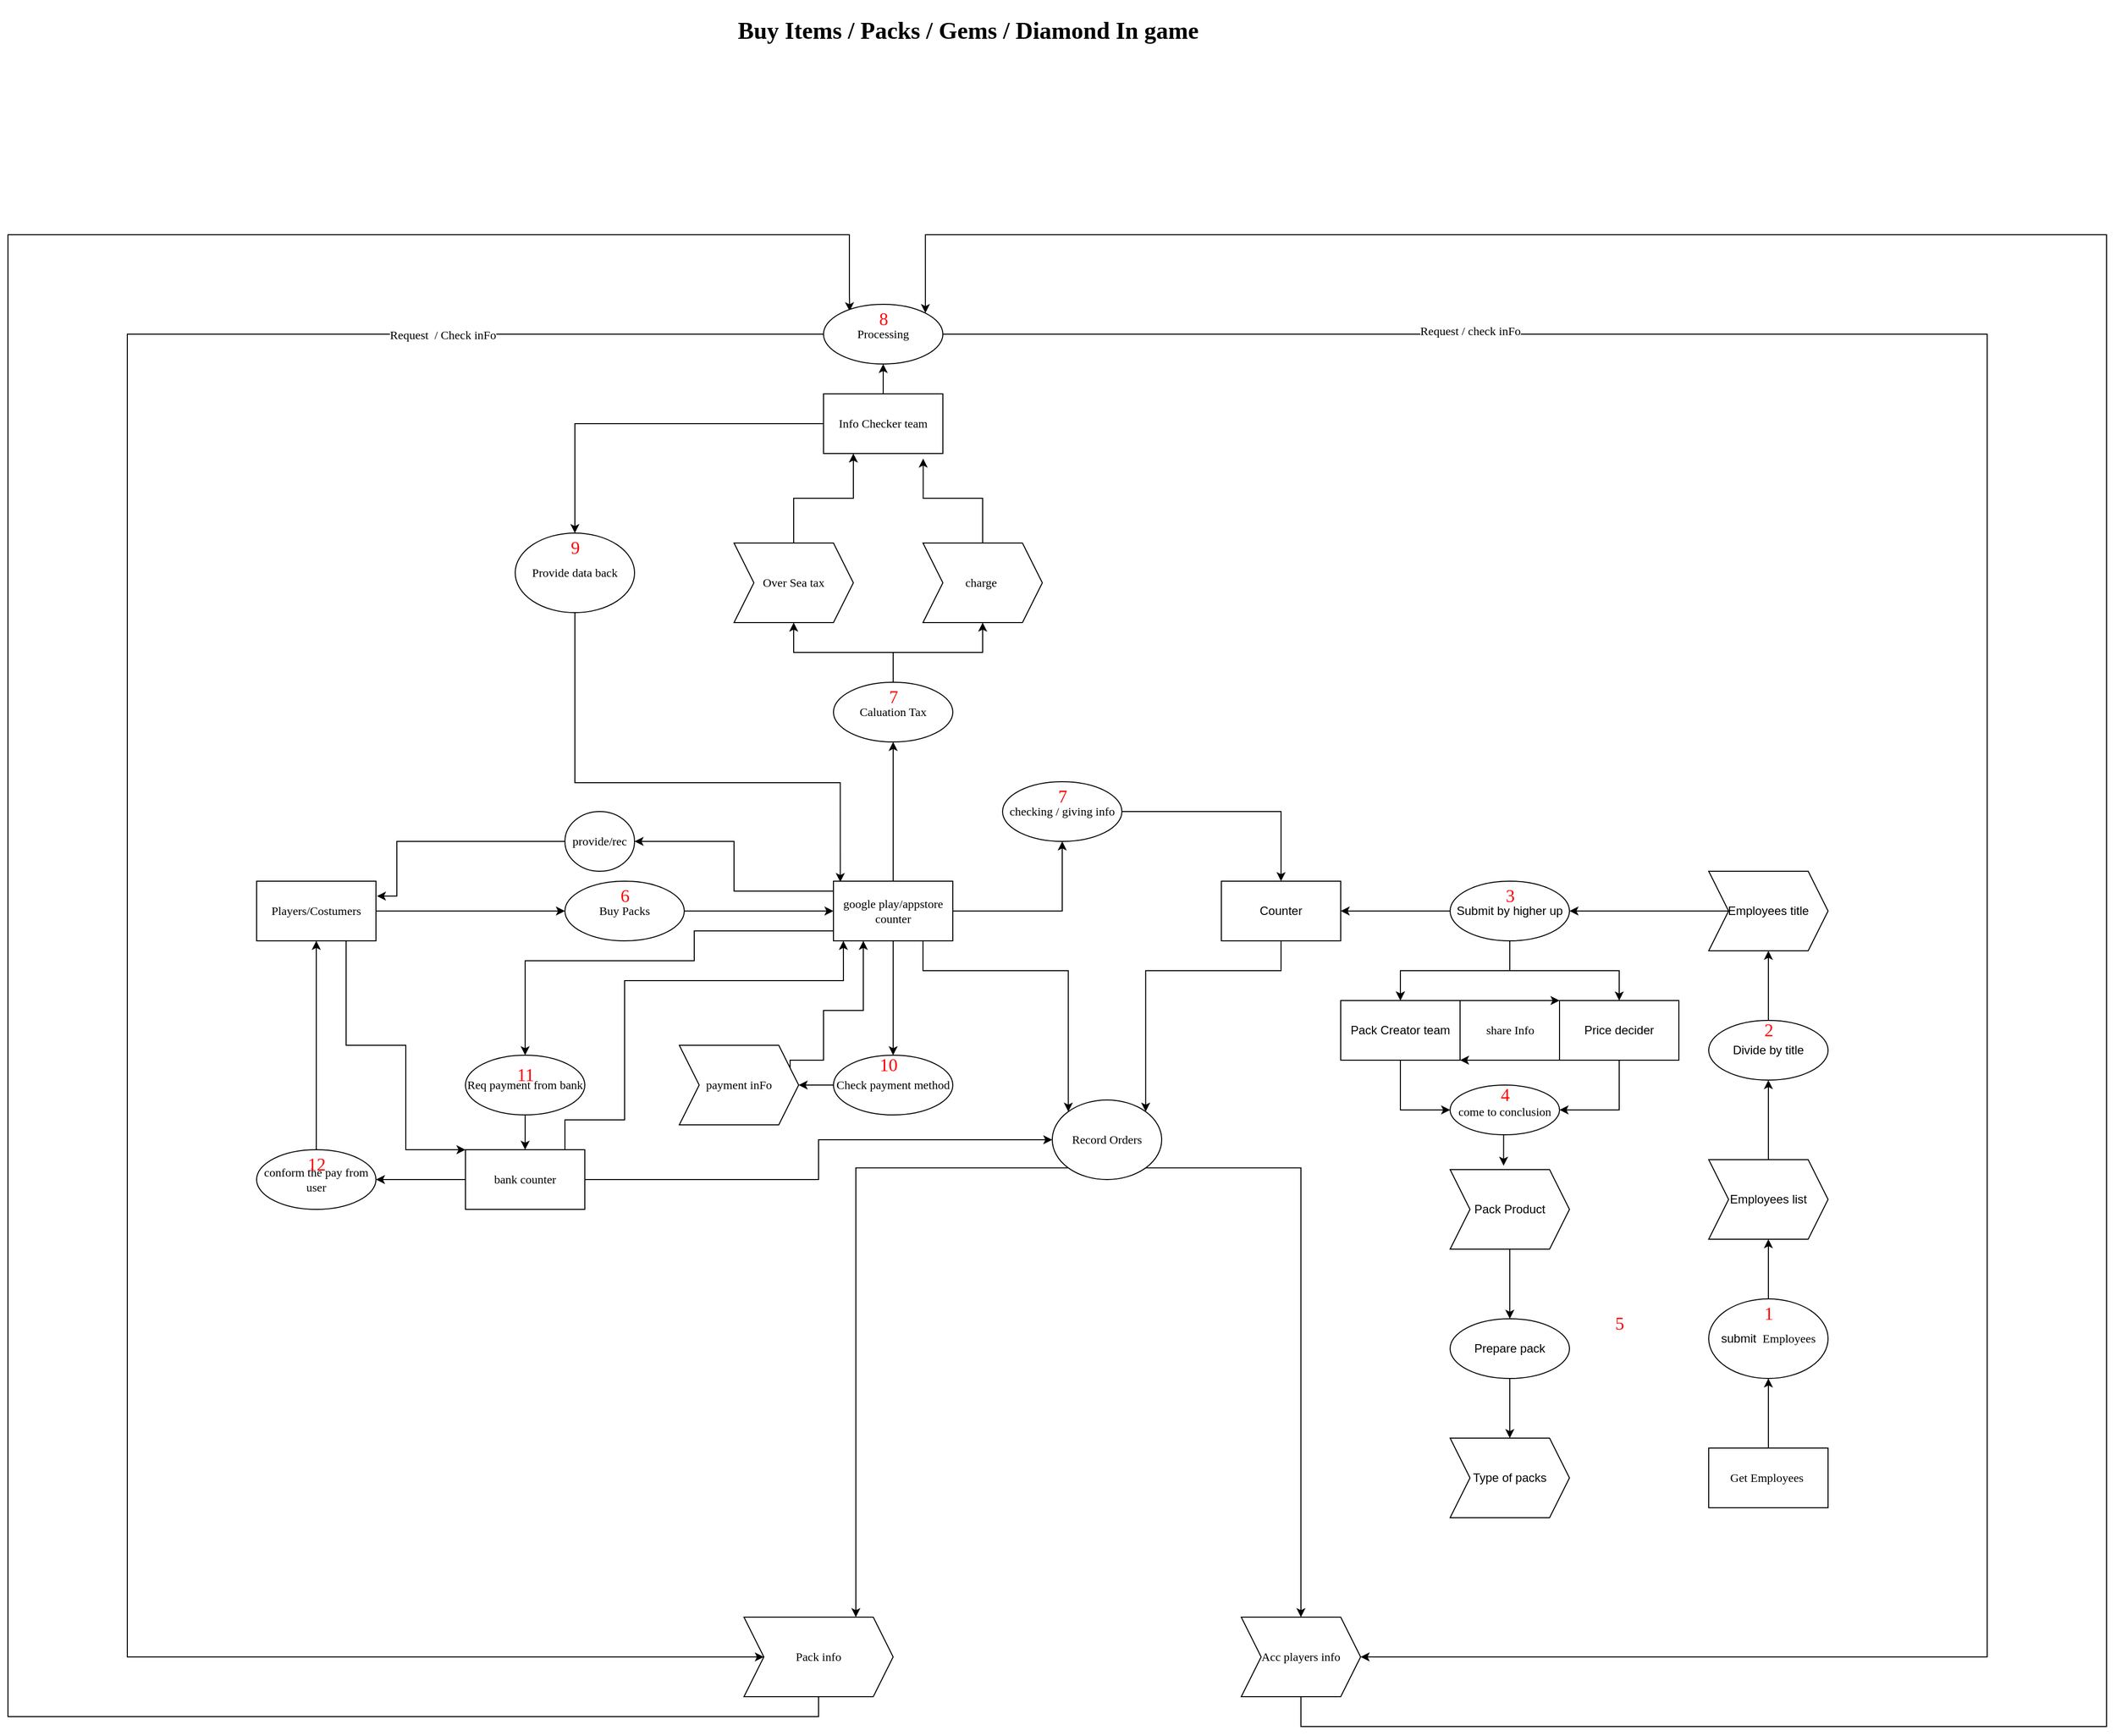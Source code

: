 <mxfile version="17.1.1" type="device"><diagram id="MDAIZTussNrO5mCwCU_e" name="Page-1"><mxGraphModel dx="3152" dy="2442" grid="1" gridSize="10" guides="1" tooltips="1" connect="1" arrows="1" fold="1" page="1" pageScale="1" pageWidth="850" pageHeight="1100" math="0" shadow="0"><root><mxCell id="0"/><mxCell id="1" parent="0"/><mxCell id="eqfQz0iXVIukgQNGoDFL-1" value="Get Employees&amp;nbsp;" style="rounded=0;whiteSpace=wrap;html=1;fontFamily=Times New Roman;align=center;" vertex="1" parent="1"><mxGeometry x="950" y="710" width="120" height="60" as="geometry"/></mxCell><mxCell id="eqfQz0iXVIukgQNGoDFL-3" value="" style="endArrow=classic;html=1;rounded=0;exitX=0.5;exitY=0;exitDx=0;exitDy=0;" edge="1" parent="1" source="eqfQz0iXVIukgQNGoDFL-1" target="eqfQz0iXVIukgQNGoDFL-4"><mxGeometry width="50" height="50" relative="1" as="geometry"><mxPoint x="740" y="590" as="sourcePoint"/><mxPoint x="760" y="540" as="targetPoint"/></mxGeometry></mxCell><mxCell id="eqfQz0iXVIukgQNGoDFL-8" value="" style="edgeStyle=orthogonalEdgeStyle;rounded=0;orthogonalLoop=1;jettySize=auto;html=1;fontFamily=Times New Roman;" edge="1" parent="1" source="eqfQz0iXVIukgQNGoDFL-4" target="eqfQz0iXVIukgQNGoDFL-7"><mxGeometry relative="1" as="geometry"/></mxCell><mxCell id="eqfQz0iXVIukgQNGoDFL-4" value="&lt;p&gt;submit&amp;nbsp;&lt;font face=&quot;Times New Roman&quot;&gt;&amp;nbsp;Employees&lt;/font&gt;&lt;/p&gt;" style="ellipse;whiteSpace=wrap;html=1;strokeColor=#000000;" vertex="1" parent="1"><mxGeometry x="950" y="560" width="120" height="80" as="geometry"/></mxCell><mxCell id="eqfQz0iXVIukgQNGoDFL-10" value="" style="edgeStyle=orthogonalEdgeStyle;rounded=0;orthogonalLoop=1;jettySize=auto;html=1;fontFamily=Times New Roman;" edge="1" parent="1" source="eqfQz0iXVIukgQNGoDFL-7" target="eqfQz0iXVIukgQNGoDFL-9"><mxGeometry relative="1" as="geometry"/></mxCell><mxCell id="eqfQz0iXVIukgQNGoDFL-7" value="Employees list" style="shape=step;perimeter=stepPerimeter;whiteSpace=wrap;html=1;fixedSize=1;strokeColor=#000000;" vertex="1" parent="1"><mxGeometry x="950" y="420" width="120" height="80" as="geometry"/></mxCell><mxCell id="eqfQz0iXVIukgQNGoDFL-12" value="" style="edgeStyle=orthogonalEdgeStyle;rounded=0;orthogonalLoop=1;jettySize=auto;html=1;fontFamily=Times New Roman;" edge="1" parent="1" source="eqfQz0iXVIukgQNGoDFL-9" target="eqfQz0iXVIukgQNGoDFL-11"><mxGeometry relative="1" as="geometry"/></mxCell><mxCell id="eqfQz0iXVIukgQNGoDFL-9" value="Divide by title" style="ellipse;whiteSpace=wrap;html=1;strokeColor=#000000;" vertex="1" parent="1"><mxGeometry x="950" y="280" width="120" height="60" as="geometry"/></mxCell><mxCell id="eqfQz0iXVIukgQNGoDFL-14" value="" style="edgeStyle=orthogonalEdgeStyle;rounded=0;orthogonalLoop=1;jettySize=auto;html=1;fontFamily=Times New Roman;" edge="1" parent="1" source="eqfQz0iXVIukgQNGoDFL-11" target="eqfQz0iXVIukgQNGoDFL-13"><mxGeometry relative="1" as="geometry"/></mxCell><mxCell id="eqfQz0iXVIukgQNGoDFL-11" value="Employees title" style="shape=step;perimeter=stepPerimeter;whiteSpace=wrap;html=1;fixedSize=1;strokeColor=#000000;" vertex="1" parent="1"><mxGeometry x="950" y="130" width="120" height="80" as="geometry"/></mxCell><mxCell id="eqfQz0iXVIukgQNGoDFL-16" value="" style="edgeStyle=orthogonalEdgeStyle;rounded=0;orthogonalLoop=1;jettySize=auto;html=1;fontFamily=Times New Roman;" edge="1" parent="1" source="eqfQz0iXVIukgQNGoDFL-13" target="eqfQz0iXVIukgQNGoDFL-15"><mxGeometry relative="1" as="geometry"/></mxCell><mxCell id="eqfQz0iXVIukgQNGoDFL-18" value="" style="edgeStyle=orthogonalEdgeStyle;rounded=0;orthogonalLoop=1;jettySize=auto;html=1;fontFamily=Times New Roman;" edge="1" parent="1" source="eqfQz0iXVIukgQNGoDFL-13" target="eqfQz0iXVIukgQNGoDFL-17"><mxGeometry relative="1" as="geometry"/></mxCell><mxCell id="eqfQz0iXVIukgQNGoDFL-19" value="" style="edgeStyle=orthogonalEdgeStyle;rounded=0;orthogonalLoop=1;jettySize=auto;html=1;fontFamily=Times New Roman;" edge="1" parent="1" source="eqfQz0iXVIukgQNGoDFL-13" target="eqfQz0iXVIukgQNGoDFL-17"><mxGeometry relative="1" as="geometry"/></mxCell><mxCell id="eqfQz0iXVIukgQNGoDFL-80" style="edgeStyle=orthogonalEdgeStyle;rounded=0;orthogonalLoop=1;jettySize=auto;html=1;fontFamily=Times New Roman;elbow=vertical;" edge="1" parent="1" source="eqfQz0iXVIukgQNGoDFL-13" target="eqfQz0iXVIukgQNGoDFL-23"><mxGeometry relative="1" as="geometry"/></mxCell><mxCell id="eqfQz0iXVIukgQNGoDFL-13" value="Submit by higher up" style="ellipse;whiteSpace=wrap;html=1;strokeColor=#000000;" vertex="1" parent="1"><mxGeometry x="690" y="140" width="120" height="60" as="geometry"/></mxCell><mxCell id="eqfQz0iXVIukgQNGoDFL-39" style="edgeStyle=orthogonalEdgeStyle;rounded=0;orthogonalLoop=1;jettySize=auto;html=1;fontFamily=Times New Roman;entryX=1;entryY=0;entryDx=0;entryDy=0;" edge="1" parent="1" source="eqfQz0iXVIukgQNGoDFL-15" target="eqfQz0iXVIukgQNGoDFL-40"><mxGeometry relative="1" as="geometry"><mxPoint x="320" y="290" as="targetPoint"/><Array as="points"><mxPoint x="520" y="230"/><mxPoint x="384" y="230"/></Array></mxGeometry></mxCell><mxCell id="eqfQz0iXVIukgQNGoDFL-15" value="Counter" style="whiteSpace=wrap;html=1;strokeColor=#000000;" vertex="1" parent="1"><mxGeometry x="460" y="140" width="120" height="60" as="geometry"/></mxCell><mxCell id="eqfQz0iXVIukgQNGoDFL-108" style="edgeStyle=orthogonalEdgeStyle;rounded=0;orthogonalLoop=1;jettySize=auto;html=1;exitX=0.5;exitY=1;exitDx=0;exitDy=0;entryX=0;entryY=0.5;entryDx=0;entryDy=0;fontFamily=Times New Roman;fontSize=18;fontColor=#FF0000;elbow=vertical;" edge="1" parent="1" source="eqfQz0iXVIukgQNGoDFL-17" target="eqfQz0iXVIukgQNGoDFL-106"><mxGeometry relative="1" as="geometry"/></mxCell><mxCell id="eqfQz0iXVIukgQNGoDFL-17" value="Pack Creator team" style="whiteSpace=wrap;html=1;strokeColor=#000000;" vertex="1" parent="1"><mxGeometry x="580" y="260" width="120" height="60" as="geometry"/></mxCell><mxCell id="eqfQz0iXVIukgQNGoDFL-107" style="edgeStyle=orthogonalEdgeStyle;rounded=0;orthogonalLoop=1;jettySize=auto;html=1;exitX=0.5;exitY=1;exitDx=0;exitDy=0;entryX=1;entryY=0.5;entryDx=0;entryDy=0;fontFamily=Times New Roman;fontSize=18;fontColor=#FF0000;elbow=vertical;" edge="1" parent="1" source="eqfQz0iXVIukgQNGoDFL-23" target="eqfQz0iXVIukgQNGoDFL-106"><mxGeometry relative="1" as="geometry"/></mxCell><mxCell id="eqfQz0iXVIukgQNGoDFL-23" value="Price decider" style="whiteSpace=wrap;html=1;strokeColor=#000000;" vertex="1" parent="1"><mxGeometry x="800" y="260" width="120" height="60" as="geometry"/></mxCell><mxCell id="eqfQz0iXVIukgQNGoDFL-30" value="" style="edgeStyle=orthogonalEdgeStyle;rounded=0;orthogonalLoop=1;jettySize=auto;html=1;fontFamily=Times New Roman;" edge="1" parent="1" source="eqfQz0iXVIukgQNGoDFL-26" target="eqfQz0iXVIukgQNGoDFL-29"><mxGeometry relative="1" as="geometry"/></mxCell><mxCell id="eqfQz0iXVIukgQNGoDFL-26" value="Pack Product" style="shape=step;perimeter=stepPerimeter;whiteSpace=wrap;html=1;fixedSize=1;strokeColor=#000000;" vertex="1" parent="1"><mxGeometry x="690" y="430" width="120" height="80" as="geometry"/></mxCell><mxCell id="eqfQz0iXVIukgQNGoDFL-32" value="" style="edgeStyle=orthogonalEdgeStyle;rounded=0;orthogonalLoop=1;jettySize=auto;html=1;fontFamily=Times New Roman;" edge="1" parent="1" source="eqfQz0iXVIukgQNGoDFL-29" target="eqfQz0iXVIukgQNGoDFL-31"><mxGeometry relative="1" as="geometry"/></mxCell><mxCell id="eqfQz0iXVIukgQNGoDFL-29" value="Prepare pack" style="ellipse;whiteSpace=wrap;html=1;strokeColor=#000000;" vertex="1" parent="1"><mxGeometry x="690" y="580" width="120" height="60" as="geometry"/></mxCell><mxCell id="eqfQz0iXVIukgQNGoDFL-31" value="Type of packs" style="shape=step;perimeter=stepPerimeter;whiteSpace=wrap;html=1;fixedSize=1;strokeColor=#000000;" vertex="1" parent="1"><mxGeometry x="690" y="700" width="120" height="80" as="geometry"/></mxCell><mxCell id="eqfQz0iXVIukgQNGoDFL-36" value="" style="edgeStyle=orthogonalEdgeStyle;rounded=0;orthogonalLoop=1;jettySize=auto;html=1;fontFamily=Times New Roman;" edge="1" parent="1" source="eqfQz0iXVIukgQNGoDFL-34" target="eqfQz0iXVIukgQNGoDFL-35"><mxGeometry relative="1" as="geometry"/></mxCell><mxCell id="eqfQz0iXVIukgQNGoDFL-160" style="edgeStyle=orthogonalEdgeStyle;rounded=0;orthogonalLoop=1;jettySize=auto;html=1;exitX=0.75;exitY=1;exitDx=0;exitDy=0;entryX=0;entryY=0;entryDx=0;entryDy=0;fontFamily=Times New Roman;fontSize=12;fontColor=#000000;elbow=vertical;" edge="1" parent="1" source="eqfQz0iXVIukgQNGoDFL-34" target="eqfQz0iXVIukgQNGoDFL-152"><mxGeometry relative="1" as="geometry"><Array as="points"><mxPoint x="-420" y="305"/><mxPoint x="-360" y="305"/><mxPoint x="-360" y="410"/></Array></mxGeometry></mxCell><mxCell id="eqfQz0iXVIukgQNGoDFL-34" value="Players/Costumers" style="rounded=0;whiteSpace=wrap;html=1;fontFamily=Times New Roman;strokeColor=#000000;" vertex="1" parent="1"><mxGeometry x="-510" y="140" width="120" height="60" as="geometry"/></mxCell><mxCell id="eqfQz0iXVIukgQNGoDFL-52" value="" style="edgeStyle=orthogonalEdgeStyle;rounded=0;orthogonalLoop=1;jettySize=auto;html=1;fontFamily=Times New Roman;" edge="1" parent="1" source="eqfQz0iXVIukgQNGoDFL-35" target="eqfQz0iXVIukgQNGoDFL-51"><mxGeometry relative="1" as="geometry"/></mxCell><mxCell id="eqfQz0iXVIukgQNGoDFL-35" value="Buy Packs" style="ellipse;whiteSpace=wrap;html=1;fontFamily=Times New Roman;strokeColor=#000000;rounded=0;" vertex="1" parent="1"><mxGeometry x="-200" y="140" width="120" height="60" as="geometry"/></mxCell><mxCell id="eqfQz0iXVIukgQNGoDFL-44" value="" style="edgeStyle=orthogonalEdgeStyle;rounded=0;orthogonalLoop=1;jettySize=auto;html=1;fontFamily=Times New Roman;exitX=1;exitY=1;exitDx=0;exitDy=0;" edge="1" parent="1" source="eqfQz0iXVIukgQNGoDFL-40" target="eqfQz0iXVIukgQNGoDFL-43"><mxGeometry relative="1" as="geometry"/></mxCell><mxCell id="eqfQz0iXVIukgQNGoDFL-57" style="edgeStyle=orthogonalEdgeStyle;rounded=0;orthogonalLoop=1;jettySize=auto;html=1;entryX=0.75;entryY=0;entryDx=0;entryDy=0;fontFamily=Times New Roman;exitX=0;exitY=1;exitDx=0;exitDy=0;" edge="1" parent="1" source="eqfQz0iXVIukgQNGoDFL-40" target="eqfQz0iXVIukgQNGoDFL-48"><mxGeometry relative="1" as="geometry"/></mxCell><mxCell id="eqfQz0iXVIukgQNGoDFL-40" value="Record Orders" style="ellipse;whiteSpace=wrap;html=1;fontFamily=Times New Roman;strokeColor=#000000;" vertex="1" parent="1"><mxGeometry x="290" y="360" width="110" height="80" as="geometry"/></mxCell><mxCell id="eqfQz0iXVIukgQNGoDFL-120" style="edgeStyle=orthogonalEdgeStyle;rounded=0;orthogonalLoop=1;jettySize=auto;html=1;entryX=1;entryY=0;entryDx=0;entryDy=0;fontFamily=Times New Roman;fontSize=12;fontColor=#000000;elbow=vertical;" edge="1" parent="1" source="eqfQz0iXVIukgQNGoDFL-43" target="eqfQz0iXVIukgQNGoDFL-96"><mxGeometry relative="1" as="geometry"><Array as="points"><mxPoint x="540" y="990"/><mxPoint x="1350" y="990"/><mxPoint x="1350" y="-510"/><mxPoint x="162" y="-510"/></Array></mxGeometry></mxCell><mxCell id="eqfQz0iXVIukgQNGoDFL-43" value="Acc players info" style="shape=step;perimeter=stepPerimeter;whiteSpace=wrap;html=1;fixedSize=1;fontFamily=Times New Roman;strokeColor=#000000;" vertex="1" parent="1"><mxGeometry x="480" y="880" width="120" height="80" as="geometry"/></mxCell><mxCell id="eqfQz0iXVIukgQNGoDFL-119" style="edgeStyle=orthogonalEdgeStyle;rounded=0;orthogonalLoop=1;jettySize=auto;html=1;exitX=0.5;exitY=1;exitDx=0;exitDy=0;fontFamily=Times New Roman;fontSize=12;fontColor=#000000;elbow=vertical;entryX=0.219;entryY=0.115;entryDx=0;entryDy=0;entryPerimeter=0;" edge="1" parent="1" source="eqfQz0iXVIukgQNGoDFL-48" target="eqfQz0iXVIukgQNGoDFL-96"><mxGeometry relative="1" as="geometry"><mxPoint x="120" y="-450" as="targetPoint"/><Array as="points"><mxPoint x="55" y="980"/><mxPoint x="-760" y="980"/><mxPoint x="-760" y="-510"/><mxPoint x="86" y="-510"/><mxPoint x="86" y="-450"/></Array></mxGeometry></mxCell><mxCell id="eqfQz0iXVIukgQNGoDFL-48" value="Pack info" style="shape=step;perimeter=stepPerimeter;whiteSpace=wrap;html=1;fixedSize=1;fontFamily=Times New Roman;strokeColor=#000000;rounded=0;" vertex="1" parent="1"><mxGeometry x="-20" y="880" width="150" height="80" as="geometry"/></mxCell><mxCell id="eqfQz0iXVIukgQNGoDFL-56" value="" style="edgeStyle=orthogonalEdgeStyle;rounded=0;orthogonalLoop=1;jettySize=auto;html=1;fontFamily=Times New Roman;" edge="1" parent="1" source="eqfQz0iXVIukgQNGoDFL-51" target="eqfQz0iXVIukgQNGoDFL-55"><mxGeometry relative="1" as="geometry"/></mxCell><mxCell id="eqfQz0iXVIukgQNGoDFL-60" value="" style="edgeStyle=orthogonalEdgeStyle;rounded=0;orthogonalLoop=1;jettySize=auto;html=1;fontFamily=Times New Roman;" edge="1" parent="1" source="eqfQz0iXVIukgQNGoDFL-51" target="eqfQz0iXVIukgQNGoDFL-59"><mxGeometry relative="1" as="geometry"/></mxCell><mxCell id="eqfQz0iXVIukgQNGoDFL-116" style="edgeStyle=orthogonalEdgeStyle;rounded=0;orthogonalLoop=1;jettySize=auto;html=1;entryX=0;entryY=0;entryDx=0;entryDy=0;fontFamily=Times New Roman;fontSize=12;fontColor=#000000;elbow=vertical;exitX=0.75;exitY=1;exitDx=0;exitDy=0;" edge="1" parent="1" source="eqfQz0iXVIukgQNGoDFL-51" target="eqfQz0iXVIukgQNGoDFL-40"><mxGeometry relative="1" as="geometry"><Array as="points"><mxPoint x="160" y="230"/><mxPoint x="306" y="230"/></Array></mxGeometry></mxCell><mxCell id="eqfQz0iXVIukgQNGoDFL-142" value="" style="edgeStyle=orthogonalEdgeStyle;rounded=0;orthogonalLoop=1;jettySize=auto;html=1;fontFamily=Times New Roman;fontSize=12;fontColor=#000000;elbow=vertical;" edge="1" parent="1" source="eqfQz0iXVIukgQNGoDFL-51" target="eqfQz0iXVIukgQNGoDFL-141"><mxGeometry relative="1" as="geometry"/></mxCell><mxCell id="eqfQz0iXVIukgQNGoDFL-151" value="" style="edgeStyle=orthogonalEdgeStyle;rounded=0;orthogonalLoop=1;jettySize=auto;html=1;fontFamily=Times New Roman;fontSize=12;fontColor=#000000;elbow=vertical;exitX=0;exitY=0.75;exitDx=0;exitDy=0;" edge="1" parent="1" source="eqfQz0iXVIukgQNGoDFL-51" target="eqfQz0iXVIukgQNGoDFL-150"><mxGeometry relative="1" as="geometry"><Array as="points"><mxPoint x="70" y="190"/><mxPoint x="-70" y="190"/><mxPoint x="-70" y="220"/><mxPoint x="-240" y="220"/></Array></mxGeometry></mxCell><mxCell id="eqfQz0iXVIukgQNGoDFL-165" style="edgeStyle=orthogonalEdgeStyle;rounded=0;orthogonalLoop=1;jettySize=auto;html=1;exitX=0;exitY=0.25;exitDx=0;exitDy=0;fontFamily=Times New Roman;fontSize=12;fontColor=#000000;elbow=vertical;entryX=1;entryY=0.25;entryDx=0;entryDy=0;startArrow=none;" edge="1" parent="1" source="eqfQz0iXVIukgQNGoDFL-166"><mxGeometry relative="1" as="geometry"><mxPoint x="-389" y="155" as="targetPoint"/><mxPoint x="71" y="155" as="sourcePoint"/><Array as="points"><mxPoint x="-369" y="100"/><mxPoint x="-369" y="155"/></Array></mxGeometry></mxCell><mxCell id="eqfQz0iXVIukgQNGoDFL-168" style="edgeStyle=orthogonalEdgeStyle;rounded=0;orthogonalLoop=1;jettySize=auto;html=1;entryX=1;entryY=0.5;entryDx=0;entryDy=0;fontFamily=Times New Roman;fontSize=12;fontColor=#000000;elbow=vertical;" edge="1" parent="1" source="eqfQz0iXVIukgQNGoDFL-51" target="eqfQz0iXVIukgQNGoDFL-166"><mxGeometry relative="1" as="geometry"><Array as="points"><mxPoint x="-30" y="150"/><mxPoint x="-30" y="100"/></Array></mxGeometry></mxCell><mxCell id="eqfQz0iXVIukgQNGoDFL-51" value="google play/appstore counter" style="whiteSpace=wrap;html=1;fontFamily=Times New Roman;strokeColor=#000000;rounded=0;" vertex="1" parent="1"><mxGeometry x="70" y="140" width="120" height="60" as="geometry"/></mxCell><mxCell id="eqfQz0iXVIukgQNGoDFL-88" style="edgeStyle=orthogonalEdgeStyle;rounded=0;orthogonalLoop=1;jettySize=auto;html=1;exitX=1;exitY=0.5;exitDx=0;exitDy=0;entryX=0.5;entryY=0;entryDx=0;entryDy=0;fontFamily=Times New Roman;elbow=vertical;" edge="1" parent="1" source="eqfQz0iXVIukgQNGoDFL-55" target="eqfQz0iXVIukgQNGoDFL-15"><mxGeometry relative="1" as="geometry"/></mxCell><mxCell id="eqfQz0iXVIukgQNGoDFL-55" value="checking / giving info" style="ellipse;whiteSpace=wrap;html=1;fontFamily=Times New Roman;strokeColor=#000000;rounded=0;" vertex="1" parent="1"><mxGeometry x="240" y="40" width="120" height="60" as="geometry"/></mxCell><mxCell id="eqfQz0iXVIukgQNGoDFL-64" value="" style="edgeStyle=orthogonalEdgeStyle;rounded=0;orthogonalLoop=1;jettySize=auto;html=1;fontFamily=Times New Roman;" edge="1" parent="1" source="eqfQz0iXVIukgQNGoDFL-59" target="eqfQz0iXVIukgQNGoDFL-63"><mxGeometry relative="1" as="geometry"/></mxCell><mxCell id="eqfQz0iXVIukgQNGoDFL-66" value="" style="edgeStyle=orthogonalEdgeStyle;rounded=0;orthogonalLoop=1;jettySize=auto;html=1;fontFamily=Times New Roman;" edge="1" parent="1" source="eqfQz0iXVIukgQNGoDFL-59" target="eqfQz0iXVIukgQNGoDFL-65"><mxGeometry relative="1" as="geometry"/></mxCell><mxCell id="eqfQz0iXVIukgQNGoDFL-59" value="Caluation Tax" style="ellipse;whiteSpace=wrap;html=1;fontFamily=Times New Roman;strokeColor=#000000;rounded=0;" vertex="1" parent="1"><mxGeometry x="70" y="-60" width="120" height="60" as="geometry"/></mxCell><mxCell id="eqfQz0iXVIukgQNGoDFL-70" style="edgeStyle=orthogonalEdgeStyle;rounded=0;orthogonalLoop=1;jettySize=auto;elbow=vertical;html=1;fontFamily=Times New Roman;exitX=0;exitY=0.5;exitDx=0;exitDy=0;" edge="1" parent="1" source="eqfQz0iXVIukgQNGoDFL-96" target="eqfQz0iXVIukgQNGoDFL-48"><mxGeometry relative="1" as="geometry"><mxPoint x="-360" y="820" as="targetPoint"/><mxPoint x="90" y="-450" as="sourcePoint"/><Array as="points"><mxPoint x="-640" y="-410"/><mxPoint x="-640" y="920"/></Array></mxGeometry></mxCell><mxCell id="eqfQz0iXVIukgQNGoDFL-117" value="Request&amp;nbsp; / Check inFo" style="edgeLabel;html=1;align=center;verticalAlign=middle;resizable=0;points=[];fontSize=12;fontFamily=Times New Roman;fontColor=#000000;" vertex="1" connectable="0" parent="eqfQz0iXVIukgQNGoDFL-70"><mxGeometry x="-0.713" y="1" relative="1" as="geometry"><mxPoint as="offset"/></mxGeometry></mxCell><mxCell id="eqfQz0iXVIukgQNGoDFL-95" style="edgeStyle=orthogonalEdgeStyle;rounded=0;orthogonalLoop=1;jettySize=auto;html=1;entryX=0.25;entryY=1;entryDx=0;entryDy=0;fontFamily=Times New Roman;elbow=vertical;" edge="1" parent="1" source="eqfQz0iXVIukgQNGoDFL-63" target="eqfQz0iXVIukgQNGoDFL-93"><mxGeometry relative="1" as="geometry"/></mxCell><mxCell id="eqfQz0iXVIukgQNGoDFL-63" value="Over Sea tax" style="shape=step;perimeter=stepPerimeter;whiteSpace=wrap;html=1;fixedSize=1;fontFamily=Times New Roman;strokeColor=#000000;rounded=0;" vertex="1" parent="1"><mxGeometry x="-30" y="-200" width="120" height="80" as="geometry"/></mxCell><mxCell id="eqfQz0iXVIukgQNGoDFL-67" style="edgeStyle=elbowEdgeStyle;rounded=0;orthogonalLoop=1;jettySize=auto;html=1;fontFamily=Times New Roman;entryX=1;entryY=0.5;entryDx=0;entryDy=0;" edge="1" parent="1" target="eqfQz0iXVIukgQNGoDFL-43"><mxGeometry relative="1" as="geometry"><mxPoint x="610" y="915" as="targetPoint"/><mxPoint x="180" y="-410" as="sourcePoint"/><Array as="points"><mxPoint x="1230" y="290"/></Array></mxGeometry></mxCell><mxCell id="eqfQz0iXVIukgQNGoDFL-118" value="Request / check inFo" style="edgeLabel;html=1;align=center;verticalAlign=middle;resizable=0;points=[];fontSize=12;fontFamily=Times New Roman;fontColor=#000000;" vertex="1" connectable="0" parent="eqfQz0iXVIukgQNGoDFL-67"><mxGeometry x="-0.648" y="3" relative="1" as="geometry"><mxPoint as="offset"/></mxGeometry></mxCell><mxCell id="eqfQz0iXVIukgQNGoDFL-94" value="" style="edgeStyle=orthogonalEdgeStyle;rounded=0;orthogonalLoop=1;jettySize=auto;html=1;fontFamily=Times New Roman;elbow=vertical;entryX=0.835;entryY=1.085;entryDx=0;entryDy=0;entryPerimeter=0;" edge="1" parent="1" source="eqfQz0iXVIukgQNGoDFL-65" target="eqfQz0iXVIukgQNGoDFL-93"><mxGeometry relative="1" as="geometry"/></mxCell><mxCell id="eqfQz0iXVIukgQNGoDFL-65" value="charge&amp;nbsp;" style="shape=step;perimeter=stepPerimeter;whiteSpace=wrap;html=1;fixedSize=1;fontFamily=Times New Roman;strokeColor=#000000;rounded=0;" vertex="1" parent="1"><mxGeometry x="160" y="-200" width="120" height="80" as="geometry"/></mxCell><mxCell id="eqfQz0iXVIukgQNGoDFL-82" value="" style="endArrow=classic;html=1;rounded=0;fontFamily=Times New Roman;elbow=vertical;exitX=1;exitY=0;exitDx=0;exitDy=0;entryX=0;entryY=0;entryDx=0;entryDy=0;" edge="1" parent="1" source="eqfQz0iXVIukgQNGoDFL-17" target="eqfQz0iXVIukgQNGoDFL-23"><mxGeometry width="50" height="50" relative="1" as="geometry"><mxPoint x="610" y="400" as="sourcePoint"/><mxPoint x="660" y="350" as="targetPoint"/></mxGeometry></mxCell><mxCell id="eqfQz0iXVIukgQNGoDFL-83" value="" style="endArrow=classic;html=1;rounded=0;fontFamily=Times New Roman;elbow=vertical;entryX=1;entryY=1;entryDx=0;entryDy=0;exitX=0;exitY=1;exitDx=0;exitDy=0;" edge="1" parent="1" source="eqfQz0iXVIukgQNGoDFL-23" target="eqfQz0iXVIukgQNGoDFL-17"><mxGeometry width="50" height="50" relative="1" as="geometry"><mxPoint x="750" y="370" as="sourcePoint"/><mxPoint x="800" y="320" as="targetPoint"/></mxGeometry></mxCell><mxCell id="eqfQz0iXVIukgQNGoDFL-87" value="share Info" style="text;html=1;align=center;verticalAlign=middle;resizable=0;points=[];autosize=1;strokeColor=none;fillColor=none;fontFamily=Times New Roman;" vertex="1" parent="1"><mxGeometry x="720" y="280" width="60" height="20" as="geometry"/></mxCell><mxCell id="eqfQz0iXVIukgQNGoDFL-89" value="&lt;h1&gt;Buy Items / Packs / Gems / Diamond In game&lt;/h1&gt;" style="text;html=1;align=center;verticalAlign=middle;resizable=0;points=[];autosize=1;strokeColor=none;fillColor=none;fontFamily=Times New Roman;" vertex="1" parent="1"><mxGeometry x="-30" y="-740" width="470" height="50" as="geometry"/></mxCell><mxCell id="eqfQz0iXVIukgQNGoDFL-97" value="" style="edgeStyle=orthogonalEdgeStyle;rounded=0;orthogonalLoop=1;jettySize=auto;html=1;fontFamily=Times New Roman;elbow=vertical;" edge="1" parent="1" source="eqfQz0iXVIukgQNGoDFL-93" target="eqfQz0iXVIukgQNGoDFL-96"><mxGeometry relative="1" as="geometry"/></mxCell><mxCell id="eqfQz0iXVIukgQNGoDFL-98" style="edgeStyle=orthogonalEdgeStyle;rounded=0;orthogonalLoop=1;jettySize=auto;html=1;entryX=0.057;entryY=0.014;entryDx=0;entryDy=0;entryPerimeter=0;fontFamily=Times New Roman;elbow=vertical;startArrow=none;" edge="1" parent="1" source="eqfQz0iXVIukgQNGoDFL-133" target="eqfQz0iXVIukgQNGoDFL-51"><mxGeometry relative="1" as="geometry"><Array as="points"><mxPoint x="77" y="41"/></Array></mxGeometry></mxCell><mxCell id="eqfQz0iXVIukgQNGoDFL-135" style="edgeStyle=orthogonalEdgeStyle;rounded=0;orthogonalLoop=1;jettySize=auto;html=1;fontFamily=Times New Roman;fontSize=12;fontColor=#000000;elbow=vertical;" edge="1" parent="1" source="eqfQz0iXVIukgQNGoDFL-93" target="eqfQz0iXVIukgQNGoDFL-133"><mxGeometry relative="1" as="geometry"/></mxCell><mxCell id="eqfQz0iXVIukgQNGoDFL-93" value="Info Checker team" style="whiteSpace=wrap;html=1;fontFamily=Times New Roman;strokeColor=#000000;rounded=0;" vertex="1" parent="1"><mxGeometry x="60" y="-350" width="120" height="60" as="geometry"/></mxCell><mxCell id="eqfQz0iXVIukgQNGoDFL-96" value="Processing" style="ellipse;whiteSpace=wrap;html=1;fontFamily=Times New Roman;strokeColor=#000000;rounded=0;" vertex="1" parent="1"><mxGeometry x="60" y="-440" width="120" height="60" as="geometry"/></mxCell><mxCell id="eqfQz0iXVIukgQNGoDFL-99" value="1" style="text;html=1;align=center;verticalAlign=middle;resizable=0;points=[];autosize=1;strokeColor=none;fillColor=none;fontSize=18;fontFamily=Times New Roman;fontColor=#FF0000;" vertex="1" parent="1"><mxGeometry x="1000" y="560" width="20" height="30" as="geometry"/></mxCell><mxCell id="eqfQz0iXVIukgQNGoDFL-102" value="2" style="text;html=1;align=center;verticalAlign=middle;resizable=0;points=[];autosize=1;strokeColor=none;fillColor=none;fontSize=18;fontFamily=Times New Roman;fontColor=#FF0000;" vertex="1" parent="1"><mxGeometry x="1000" y="275" width="20" height="30" as="geometry"/></mxCell><mxCell id="eqfQz0iXVIukgQNGoDFL-109" style="edgeStyle=orthogonalEdgeStyle;rounded=0;orthogonalLoop=1;jettySize=auto;html=1;exitX=0.5;exitY=1;exitDx=0;exitDy=0;entryX=0.448;entryY=-0.049;entryDx=0;entryDy=0;entryPerimeter=0;fontFamily=Times New Roman;fontSize=12;fontColor=#000000;elbow=vertical;" edge="1" parent="1" source="eqfQz0iXVIukgQNGoDFL-106" target="eqfQz0iXVIukgQNGoDFL-26"><mxGeometry relative="1" as="geometry"/></mxCell><mxCell id="eqfQz0iXVIukgQNGoDFL-106" value="&lt;font color=&quot;#000000&quot; style=&quot;font-size: 12px&quot;&gt;come to&amp;nbsp;&lt;/font&gt;&lt;font color=&quot;#000000&quot;&gt;&lt;span style=&quot;font-size: 12px&quot;&gt;conclusion&lt;/span&gt;&lt;/font&gt;" style="ellipse;whiteSpace=wrap;html=1;fontFamily=Times New Roman;fontSize=18;fontColor=#FF0000;strokeColor=#000000;" vertex="1" parent="1"><mxGeometry x="690" y="345" width="110" height="50" as="geometry"/></mxCell><mxCell id="eqfQz0iXVIukgQNGoDFL-111" value="3" style="text;html=1;align=center;verticalAlign=middle;resizable=0;points=[];autosize=1;strokeColor=none;fillColor=none;fontSize=18;fontFamily=Times New Roman;fontColor=#FF0000;" vertex="1" parent="1"><mxGeometry x="740" y="140" width="20" height="30" as="geometry"/></mxCell><mxCell id="eqfQz0iXVIukgQNGoDFL-113" value="4" style="text;html=1;align=center;verticalAlign=middle;resizable=0;points=[];autosize=1;strokeColor=none;fillColor=none;fontSize=18;fontFamily=Times New Roman;fontColor=#FF0000;" vertex="1" parent="1"><mxGeometry x="735" y="340" width="20" height="30" as="geometry"/></mxCell><mxCell id="eqfQz0iXVIukgQNGoDFL-114" value="5" style="text;html=1;align=center;verticalAlign=middle;resizable=0;points=[];autosize=1;strokeColor=none;fillColor=none;fontSize=18;fontFamily=Times New Roman;fontColor=#FF0000;" vertex="1" parent="1"><mxGeometry x="850" y="570" width="20" height="30" as="geometry"/></mxCell><mxCell id="eqfQz0iXVIukgQNGoDFL-125" value="6" style="text;html=1;align=center;verticalAlign=middle;resizable=0;points=[];autosize=1;strokeColor=none;fillColor=none;fontSize=18;fontFamily=Times New Roman;fontColor=#FF0000;" vertex="1" parent="1"><mxGeometry x="-150" y="140" width="20" height="30" as="geometry"/></mxCell><mxCell id="eqfQz0iXVIukgQNGoDFL-127" value="7" style="text;html=1;align=center;verticalAlign=middle;resizable=0;points=[];autosize=1;strokeColor=none;fillColor=none;fontSize=18;fontFamily=Times New Roman;fontColor=#FF0000;" vertex="1" parent="1"><mxGeometry x="120" y="-60" width="20" height="30" as="geometry"/></mxCell><mxCell id="eqfQz0iXVIukgQNGoDFL-128" value="8" style="text;html=1;align=center;verticalAlign=middle;resizable=0;points=[];autosize=1;strokeColor=none;fillColor=none;fontSize=18;fontFamily=Times New Roman;fontColor=#FF0000;" vertex="1" parent="1"><mxGeometry x="110" y="-440" width="20" height="30" as="geometry"/></mxCell><mxCell id="eqfQz0iXVIukgQNGoDFL-133" value="Provide data back" style="ellipse;whiteSpace=wrap;html=1;fontFamily=Times New Roman;fontSize=12;fontColor=#000000;strokeColor=#000000;" vertex="1" parent="1"><mxGeometry x="-250" y="-210" width="120" height="80" as="geometry"/></mxCell><mxCell id="eqfQz0iXVIukgQNGoDFL-137" value="9" style="text;html=1;align=center;verticalAlign=middle;resizable=0;points=[];autosize=1;strokeColor=none;fillColor=none;fontSize=18;fontFamily=Times New Roman;fontColor=#FF0000;" vertex="1" parent="1"><mxGeometry x="-200" y="-210" width="20" height="30" as="geometry"/></mxCell><mxCell id="eqfQz0iXVIukgQNGoDFL-138" value="7" style="text;html=1;align=center;verticalAlign=middle;resizable=0;points=[];autosize=1;strokeColor=none;fillColor=none;fontSize=18;fontFamily=Times New Roman;fontColor=#FF0000;" vertex="1" parent="1"><mxGeometry x="290" y="40" width="20" height="30" as="geometry"/></mxCell><mxCell id="eqfQz0iXVIukgQNGoDFL-144" value="" style="edgeStyle=orthogonalEdgeStyle;rounded=0;orthogonalLoop=1;jettySize=auto;html=1;fontFamily=Times New Roman;fontSize=12;fontColor=#000000;elbow=vertical;" edge="1" parent="1" source="eqfQz0iXVIukgQNGoDFL-141" target="eqfQz0iXVIukgQNGoDFL-143"><mxGeometry relative="1" as="geometry"/></mxCell><mxCell id="eqfQz0iXVIukgQNGoDFL-141" value="Check&amp;nbsp;payment method" style="ellipse;whiteSpace=wrap;html=1;fontFamily=Times New Roman;strokeColor=#000000;rounded=0;" vertex="1" parent="1"><mxGeometry x="70" y="315" width="120" height="60" as="geometry"/></mxCell><mxCell id="eqfQz0iXVIukgQNGoDFL-145" style="edgeStyle=orthogonalEdgeStyle;rounded=0;orthogonalLoop=1;jettySize=auto;html=1;fontFamily=Times New Roman;fontSize=12;fontColor=#000000;elbow=vertical;exitX=1;exitY=0.25;exitDx=0;exitDy=0;entryX=0.25;entryY=1;entryDx=0;entryDy=0;" edge="1" parent="1" source="eqfQz0iXVIukgQNGoDFL-143" target="eqfQz0iXVIukgQNGoDFL-51"><mxGeometry relative="1" as="geometry"><mxPoint x="80" y="210" as="targetPoint"/><Array as="points"><mxPoint x="26" y="320"/><mxPoint x="60" y="320"/><mxPoint x="60" y="270"/><mxPoint x="100" y="270"/></Array></mxGeometry></mxCell><mxCell id="eqfQz0iXVIukgQNGoDFL-143" value="payment inFo" style="shape=step;perimeter=stepPerimeter;whiteSpace=wrap;html=1;fixedSize=1;fontFamily=Times New Roman;strokeColor=#000000;rounded=0;" vertex="1" parent="1"><mxGeometry x="-85" y="305" width="120" height="80" as="geometry"/></mxCell><mxCell id="eqfQz0iXVIukgQNGoDFL-147" value="10" style="text;html=1;align=center;verticalAlign=middle;resizable=0;points=[];autosize=1;strokeColor=none;fillColor=none;fontSize=18;fontFamily=Times New Roman;fontColor=#FF0000;" vertex="1" parent="1"><mxGeometry x="110" y="310" width="30" height="30" as="geometry"/></mxCell><mxCell id="eqfQz0iXVIukgQNGoDFL-153" value="" style="edgeStyle=orthogonalEdgeStyle;rounded=0;orthogonalLoop=1;jettySize=auto;html=1;fontFamily=Times New Roman;fontSize=12;fontColor=#000000;elbow=vertical;" edge="1" parent="1" source="eqfQz0iXVIukgQNGoDFL-150" target="eqfQz0iXVIukgQNGoDFL-152"><mxGeometry relative="1" as="geometry"/></mxCell><mxCell id="eqfQz0iXVIukgQNGoDFL-150" value="Req payment from bank" style="ellipse;whiteSpace=wrap;html=1;fontFamily=Times New Roman;strokeColor=#000000;rounded=0;" vertex="1" parent="1"><mxGeometry x="-300" y="315" width="120" height="60" as="geometry"/></mxCell><mxCell id="eqfQz0iXVIukgQNGoDFL-155" value="" style="edgeStyle=orthogonalEdgeStyle;rounded=0;orthogonalLoop=1;jettySize=auto;html=1;fontFamily=Times New Roman;fontSize=12;fontColor=#000000;elbow=vertical;" edge="1" parent="1" source="eqfQz0iXVIukgQNGoDFL-152" target="eqfQz0iXVIukgQNGoDFL-154"><mxGeometry relative="1" as="geometry"/></mxCell><mxCell id="eqfQz0iXVIukgQNGoDFL-159" style="edgeStyle=orthogonalEdgeStyle;rounded=0;orthogonalLoop=1;jettySize=auto;html=1;entryX=0;entryY=0.5;entryDx=0;entryDy=0;fontFamily=Times New Roman;fontSize=12;fontColor=#000000;elbow=vertical;" edge="1" parent="1" source="eqfQz0iXVIukgQNGoDFL-152" target="eqfQz0iXVIukgQNGoDFL-40"><mxGeometry relative="1" as="geometry"/></mxCell><mxCell id="eqfQz0iXVIukgQNGoDFL-162" style="edgeStyle=orthogonalEdgeStyle;rounded=0;orthogonalLoop=1;jettySize=auto;html=1;entryX=0.083;entryY=1;entryDx=0;entryDy=0;entryPerimeter=0;fontFamily=Times New Roman;fontSize=12;fontColor=#000000;elbow=vertical;" edge="1" parent="1" source="eqfQz0iXVIukgQNGoDFL-152" target="eqfQz0iXVIukgQNGoDFL-51"><mxGeometry relative="1" as="geometry"><Array as="points"><mxPoint x="-200" y="380"/><mxPoint x="-140" y="380"/><mxPoint x="-140" y="240"/><mxPoint x="80" y="240"/></Array></mxGeometry></mxCell><mxCell id="eqfQz0iXVIukgQNGoDFL-152" value="bank counter" style="whiteSpace=wrap;html=1;fontFamily=Times New Roman;strokeColor=#000000;rounded=0;" vertex="1" parent="1"><mxGeometry x="-300" y="410" width="120" height="60" as="geometry"/></mxCell><mxCell id="eqfQz0iXVIukgQNGoDFL-156" style="edgeStyle=orthogonalEdgeStyle;rounded=0;orthogonalLoop=1;jettySize=auto;html=1;fontFamily=Times New Roman;fontSize=12;fontColor=#000000;elbow=vertical;entryX=0.5;entryY=1;entryDx=0;entryDy=0;" edge="1" parent="1" source="eqfQz0iXVIukgQNGoDFL-154" target="eqfQz0iXVIukgQNGoDFL-34"><mxGeometry relative="1" as="geometry"><mxPoint x="-440" y="210" as="targetPoint"/></mxGeometry></mxCell><mxCell id="eqfQz0iXVIukgQNGoDFL-154" value="conform the pay from user" style="ellipse;whiteSpace=wrap;html=1;fontFamily=Times New Roman;strokeColor=#000000;rounded=0;" vertex="1" parent="1"><mxGeometry x="-510" y="410" width="120" height="60" as="geometry"/></mxCell><mxCell id="eqfQz0iXVIukgQNGoDFL-157" value="11" style="text;html=1;align=center;verticalAlign=middle;resizable=0;points=[];autosize=1;strokeColor=none;fillColor=none;fontSize=18;fontFamily=Times New Roman;fontColor=#FF0000;" vertex="1" parent="1"><mxGeometry x="-255" y="320" width="30" height="30" as="geometry"/></mxCell><mxCell id="eqfQz0iXVIukgQNGoDFL-158" value="12" style="text;html=1;align=center;verticalAlign=middle;resizable=0;points=[];autosize=1;strokeColor=none;fillColor=none;fontSize=18;fontFamily=Times New Roman;fontColor=#FF0000;" vertex="1" parent="1"><mxGeometry x="-465" y="410" width="30" height="30" as="geometry"/></mxCell><mxCell id="eqfQz0iXVIukgQNGoDFL-166" value="provide/rec" style="ellipse;whiteSpace=wrap;html=1;fontFamily=Times New Roman;fontSize=12;fontColor=#000000;strokeColor=#000000;" vertex="1" parent="1"><mxGeometry x="-200" y="70" width="70" height="60" as="geometry"/></mxCell></root></mxGraphModel></diagram></mxfile>